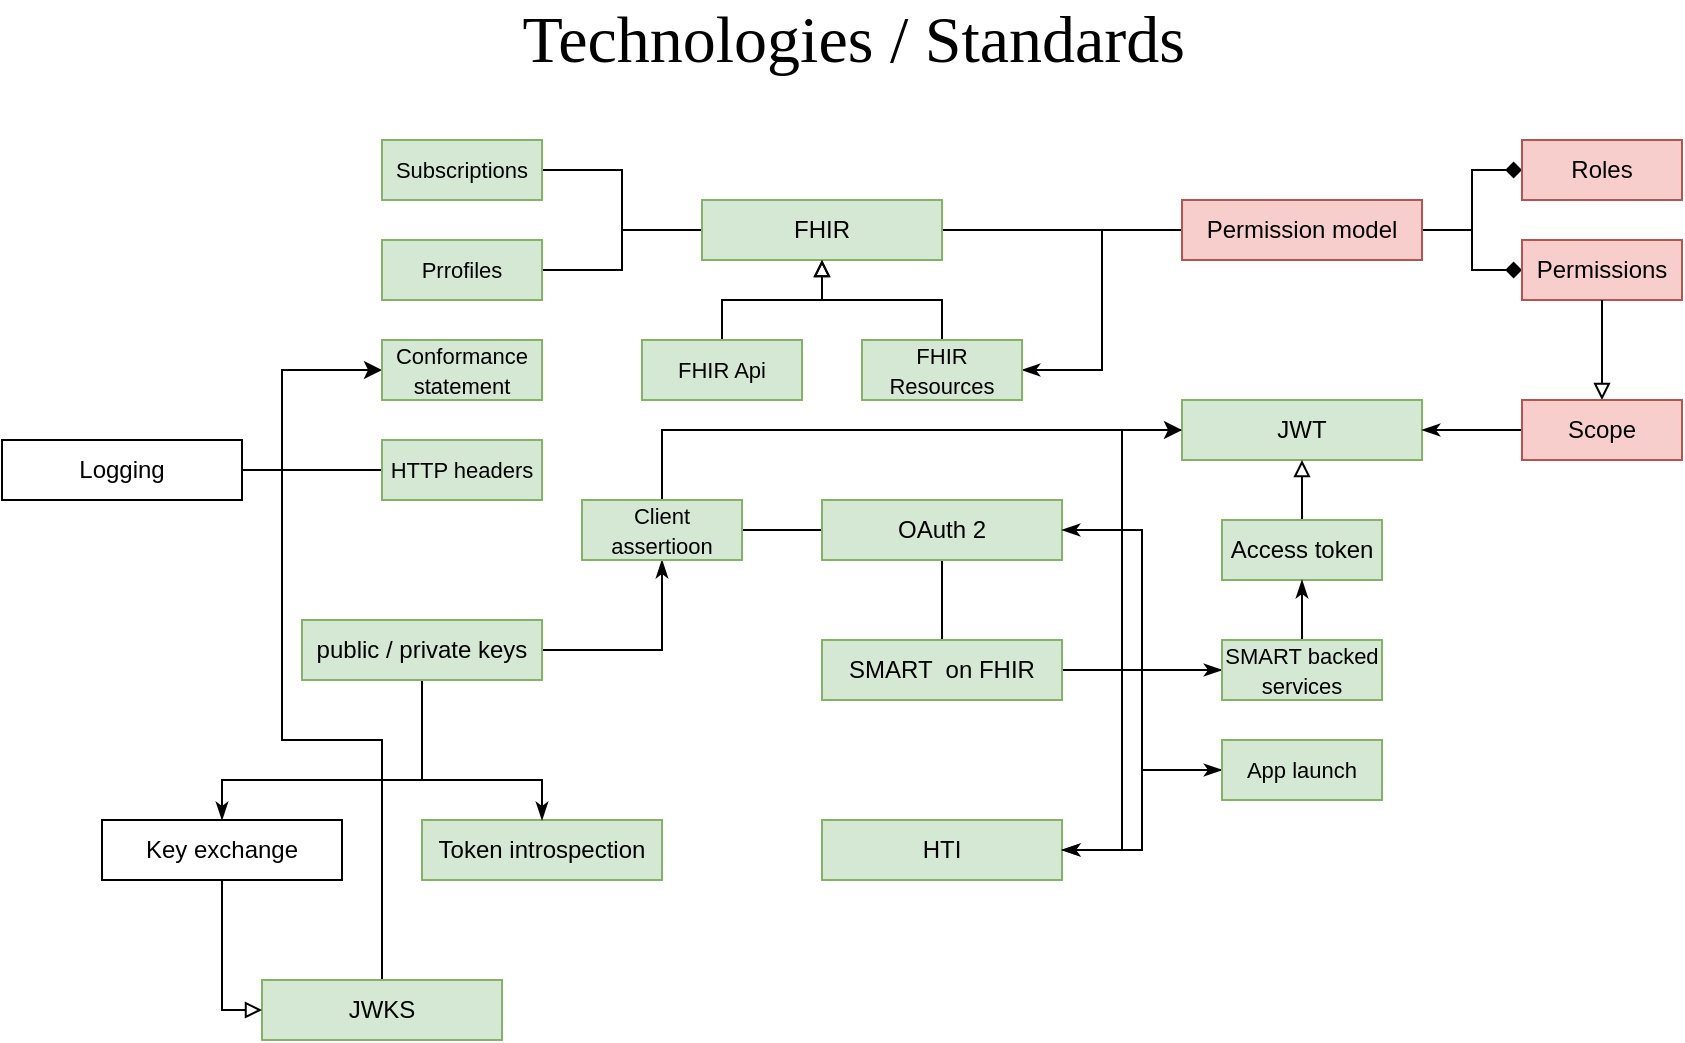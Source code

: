 <mxfile version="20.0.1" type="github">
  <diagram id="hdT38cISPhcPABBQvK0h" name="Page-1">
    <mxGraphModel dx="941" dy="620" grid="1" gridSize="10" guides="1" tooltips="1" connect="1" arrows="1" fold="1" page="1" pageScale="1" pageWidth="827" pageHeight="1169" math="0" shadow="0">
      <root>
        <mxCell id="0" />
        <mxCell id="1" parent="0" />
        <mxCell id="IOakIcqmB4f96Q637ICv-36" style="edgeStyle=orthogonalEdgeStyle;rounded=0;orthogonalLoop=1;jettySize=auto;html=1;entryX=1;entryY=0.5;entryDx=0;entryDy=0;fontFamily=Tahoma;fontSize=11;endArrow=none;endFill=0;" edge="1" parent="1" source="IOakIcqmB4f96Q637ICv-5" target="IOakIcqmB4f96Q637ICv-28">
          <mxGeometry relative="1" as="geometry" />
        </mxCell>
        <mxCell id="IOakIcqmB4f96Q637ICv-37" style="edgeStyle=orthogonalEdgeStyle;rounded=0;orthogonalLoop=1;jettySize=auto;html=1;entryX=1;entryY=0.5;entryDx=0;entryDy=0;fontFamily=Tahoma;fontSize=11;endArrow=none;endFill=0;" edge="1" parent="1" source="IOakIcqmB4f96Q637ICv-5" target="IOakIcqmB4f96Q637ICv-29">
          <mxGeometry relative="1" as="geometry" />
        </mxCell>
        <mxCell id="IOakIcqmB4f96Q637ICv-38" style="edgeStyle=orthogonalEdgeStyle;rounded=0;orthogonalLoop=1;jettySize=auto;html=1;fontFamily=Tahoma;fontSize=11;endArrow=none;endFill=0;" edge="1" parent="1" source="IOakIcqmB4f96Q637ICv-5" target="IOakIcqmB4f96Q637ICv-17">
          <mxGeometry relative="1" as="geometry" />
        </mxCell>
        <mxCell id="IOakIcqmB4f96Q637ICv-5" value="FHIR" style="rounded=0;whiteSpace=wrap;html=1;fillColor=#d5e8d4;strokeColor=#82b366;" vertex="1" parent="1">
          <mxGeometry x="390" y="140" width="120" height="30" as="geometry" />
        </mxCell>
        <mxCell id="IOakIcqmB4f96Q637ICv-7" value="Technologies / Standards&amp;nbsp;" style="text;html=1;strokeColor=none;fillColor=none;align=center;verticalAlign=middle;whiteSpace=wrap;rounded=0;fontFamily=Tahoma;fontSize=33;" vertex="1" parent="1">
          <mxGeometry x="270" y="40" width="400" height="40" as="geometry" />
        </mxCell>
        <mxCell id="IOakIcqmB4f96Q637ICv-58" style="edgeStyle=orthogonalEdgeStyle;rounded=0;orthogonalLoop=1;jettySize=auto;html=1;fontFamily=Tahoma;fontSize=11;endArrow=none;endFill=0;" edge="1" parent="1" source="IOakIcqmB4f96Q637ICv-10" target="IOakIcqmB4f96Q637ICv-11">
          <mxGeometry relative="1" as="geometry" />
        </mxCell>
        <mxCell id="IOakIcqmB4f96Q637ICv-64" style="edgeStyle=orthogonalEdgeStyle;rounded=0;orthogonalLoop=1;jettySize=auto;html=1;entryX=1;entryY=0.5;entryDx=0;entryDy=0;fontFamily=Tahoma;fontSize=11;endArrow=none;endFill=0;" edge="1" parent="1" source="IOakIcqmB4f96Q637ICv-10" target="IOakIcqmB4f96Q637ICv-35">
          <mxGeometry relative="1" as="geometry" />
        </mxCell>
        <mxCell id="IOakIcqmB4f96Q637ICv-10" value="OAuth 2" style="rounded=0;whiteSpace=wrap;html=1;fillColor=#d5e8d4;strokeColor=#82b366;" vertex="1" parent="1">
          <mxGeometry x="450" y="290" width="120" height="30" as="geometry" />
        </mxCell>
        <mxCell id="IOakIcqmB4f96Q637ICv-51" style="edgeStyle=orthogonalEdgeStyle;rounded=0;orthogonalLoop=1;jettySize=auto;html=1;entryX=0;entryY=0.5;entryDx=0;entryDy=0;fontFamily=Tahoma;fontSize=11;endArrow=classicThin;endFill=1;" edge="1" parent="1" source="IOakIcqmB4f96Q637ICv-11" target="IOakIcqmB4f96Q637ICv-24">
          <mxGeometry relative="1" as="geometry" />
        </mxCell>
        <mxCell id="IOakIcqmB4f96Q637ICv-52" style="edgeStyle=orthogonalEdgeStyle;rounded=0;orthogonalLoop=1;jettySize=auto;html=1;entryX=0;entryY=0.5;entryDx=0;entryDy=0;fontFamily=Tahoma;fontSize=11;endArrow=classicThin;endFill=1;" edge="1" parent="1" source="IOakIcqmB4f96Q637ICv-11" target="IOakIcqmB4f96Q637ICv-26">
          <mxGeometry relative="1" as="geometry" />
        </mxCell>
        <mxCell id="IOakIcqmB4f96Q637ICv-11" value="SMART &amp;nbsp;on FHIR" style="rounded=0;whiteSpace=wrap;html=1;fillColor=#d5e8d4;strokeColor=#82b366;" vertex="1" parent="1">
          <mxGeometry x="450" y="360" width="120" height="30" as="geometry" />
        </mxCell>
        <mxCell id="IOakIcqmB4f96Q637ICv-12" value="HTI" style="rounded=0;whiteSpace=wrap;html=1;fillColor=#d5e8d4;strokeColor=#82b366;" vertex="1" parent="1">
          <mxGeometry x="450" y="450" width="120" height="30" as="geometry" />
        </mxCell>
        <mxCell id="IOakIcqmB4f96Q637ICv-13" value="Token introspection" style="rounded=0;whiteSpace=wrap;html=1;fillColor=#d5e8d4;strokeColor=#82b366;" vertex="1" parent="1">
          <mxGeometry x="250" y="450" width="120" height="30" as="geometry" />
        </mxCell>
        <mxCell id="IOakIcqmB4f96Q637ICv-46" style="edgeStyle=orthogonalEdgeStyle;rounded=0;orthogonalLoop=1;jettySize=auto;html=1;fontFamily=Tahoma;fontSize=11;endArrow=classicThin;endFill=1;entryX=0.5;entryY=0;entryDx=0;entryDy=0;" edge="1" parent="1" source="IOakIcqmB4f96Q637ICv-14" target="IOakIcqmB4f96Q637ICv-22">
          <mxGeometry relative="1" as="geometry">
            <mxPoint x="150" y="440" as="targetPoint" />
            <Array as="points">
              <mxPoint x="250" y="430" />
              <mxPoint x="150" y="430" />
            </Array>
          </mxGeometry>
        </mxCell>
        <mxCell id="IOakIcqmB4f96Q637ICv-47" style="edgeStyle=orthogonalEdgeStyle;rounded=0;orthogonalLoop=1;jettySize=auto;html=1;entryX=0.5;entryY=0;entryDx=0;entryDy=0;fontFamily=Tahoma;fontSize=11;endArrow=classicThin;endFill=1;" edge="1" parent="1" source="IOakIcqmB4f96Q637ICv-14" target="IOakIcqmB4f96Q637ICv-13">
          <mxGeometry relative="1" as="geometry">
            <Array as="points">
              <mxPoint x="250" y="430" />
              <mxPoint x="310" y="430" />
            </Array>
          </mxGeometry>
        </mxCell>
        <mxCell id="IOakIcqmB4f96Q637ICv-63" style="edgeStyle=orthogonalEdgeStyle;rounded=0;orthogonalLoop=1;jettySize=auto;html=1;entryX=0.5;entryY=1;entryDx=0;entryDy=0;fontFamily=Tahoma;fontSize=11;endArrow=classicThin;endFill=1;" edge="1" parent="1" source="IOakIcqmB4f96Q637ICv-14" target="IOakIcqmB4f96Q637ICv-35">
          <mxGeometry relative="1" as="geometry" />
        </mxCell>
        <mxCell id="IOakIcqmB4f96Q637ICv-14" value="public / private keys" style="rounded=0;whiteSpace=wrap;html=1;fillColor=#d5e8d4;strokeColor=#82b366;" vertex="1" parent="1">
          <mxGeometry x="190" y="350" width="120" height="30" as="geometry" />
        </mxCell>
        <mxCell id="IOakIcqmB4f96Q637ICv-49" style="edgeStyle=orthogonalEdgeStyle;rounded=0;orthogonalLoop=1;jettySize=auto;html=1;entryX=1;entryY=0.5;entryDx=0;entryDy=0;fontFamily=Tahoma;fontSize=11;endArrow=classicThin;endFill=1;" edge="1" parent="1" source="IOakIcqmB4f96Q637ICv-15" target="IOakIcqmB4f96Q637ICv-12">
          <mxGeometry relative="1" as="geometry" />
        </mxCell>
        <mxCell id="IOakIcqmB4f96Q637ICv-15" value="JWT" style="rounded=0;whiteSpace=wrap;html=1;fillColor=#d5e8d4;strokeColor=#82b366;" vertex="1" parent="1">
          <mxGeometry x="630" y="240" width="120" height="30" as="geometry" />
        </mxCell>
        <mxCell id="IOakIcqmB4f96Q637ICv-59" style="edgeStyle=orthogonalEdgeStyle;rounded=0;orthogonalLoop=1;jettySize=auto;html=1;entryX=0;entryY=0.5;entryDx=0;entryDy=0;fontFamily=Tahoma;fontSize=11;endArrow=classic;endFill=1;" edge="1" parent="1" source="IOakIcqmB4f96Q637ICv-16" target="IOakIcqmB4f96Q637ICv-31">
          <mxGeometry relative="1" as="geometry">
            <Array as="points">
              <mxPoint x="230" y="410" />
              <mxPoint x="180" y="410" />
              <mxPoint x="180" y="225" />
            </Array>
          </mxGeometry>
        </mxCell>
        <mxCell id="IOakIcqmB4f96Q637ICv-16" value="JWKS" style="rounded=0;whiteSpace=wrap;html=1;fillColor=#d5e8d4;strokeColor=#82b366;" vertex="1" parent="1">
          <mxGeometry x="170" y="530" width="120" height="30" as="geometry" />
        </mxCell>
        <mxCell id="IOakIcqmB4f96Q637ICv-40" style="edgeStyle=orthogonalEdgeStyle;rounded=0;orthogonalLoop=1;jettySize=auto;html=1;fontFamily=Tahoma;fontSize=11;endArrow=diamond;endFill=1;" edge="1" parent="1" source="IOakIcqmB4f96Q637ICv-17" target="IOakIcqmB4f96Q637ICv-19">
          <mxGeometry relative="1" as="geometry" />
        </mxCell>
        <mxCell id="IOakIcqmB4f96Q637ICv-41" style="edgeStyle=orthogonalEdgeStyle;rounded=0;orthogonalLoop=1;jettySize=auto;html=1;entryX=0;entryY=0.5;entryDx=0;entryDy=0;fontFamily=Tahoma;fontSize=11;endArrow=diamond;endFill=1;" edge="1" parent="1" source="IOakIcqmB4f96Q637ICv-17" target="IOakIcqmB4f96Q637ICv-18">
          <mxGeometry relative="1" as="geometry" />
        </mxCell>
        <mxCell id="IOakIcqmB4f96Q637ICv-54" style="edgeStyle=orthogonalEdgeStyle;rounded=0;orthogonalLoop=1;jettySize=auto;html=1;entryX=1;entryY=0.5;entryDx=0;entryDy=0;fontFamily=Tahoma;fontSize=11;endArrow=classicThin;endFill=1;" edge="1" parent="1" source="IOakIcqmB4f96Q637ICv-17" target="IOakIcqmB4f96Q637ICv-34">
          <mxGeometry relative="1" as="geometry" />
        </mxCell>
        <mxCell id="IOakIcqmB4f96Q637ICv-17" value="Permission model" style="rounded=0;whiteSpace=wrap;html=1;fillColor=#f8cecc;strokeColor=#b85450;" vertex="1" parent="1">
          <mxGeometry x="630" y="140" width="120" height="30" as="geometry" />
        </mxCell>
        <mxCell id="IOakIcqmB4f96Q637ICv-18" value="Roles" style="rounded=0;whiteSpace=wrap;html=1;fillColor=#f8cecc;strokeColor=#b85450;" vertex="1" parent="1">
          <mxGeometry x="800" y="110" width="80" height="30" as="geometry" />
        </mxCell>
        <mxCell id="IOakIcqmB4f96Q637ICv-19" value="Permissions" style="rounded=0;whiteSpace=wrap;html=1;fillColor=#f8cecc;strokeColor=#b85450;" vertex="1" parent="1">
          <mxGeometry x="800" y="160" width="80" height="30" as="geometry" />
        </mxCell>
        <mxCell id="IOakIcqmB4f96Q637ICv-43" style="edgeStyle=orthogonalEdgeStyle;rounded=0;orthogonalLoop=1;jettySize=auto;html=1;entryX=1;entryY=0.5;entryDx=0;entryDy=0;fontFamily=Tahoma;fontSize=11;endArrow=classicThin;endFill=1;" edge="1" parent="1" source="IOakIcqmB4f96Q637ICv-20" target="IOakIcqmB4f96Q637ICv-15">
          <mxGeometry relative="1" as="geometry" />
        </mxCell>
        <mxCell id="IOakIcqmB4f96Q637ICv-61" style="edgeStyle=orthogonalEdgeStyle;rounded=0;orthogonalLoop=1;jettySize=auto;html=1;fontFamily=Tahoma;fontSize=11;endArrow=block;endFill=0;exitX=0.5;exitY=1;exitDx=0;exitDy=0;" edge="1" parent="1" source="IOakIcqmB4f96Q637ICv-19" target="IOakIcqmB4f96Q637ICv-20">
          <mxGeometry relative="1" as="geometry" />
        </mxCell>
        <mxCell id="IOakIcqmB4f96Q637ICv-20" value="Scope" style="rounded=0;whiteSpace=wrap;html=1;fillColor=#f8cecc;strokeColor=#b85450;" vertex="1" parent="1">
          <mxGeometry x="800" y="240" width="80" height="30" as="geometry" />
        </mxCell>
        <mxCell id="IOakIcqmB4f96Q637ICv-45" style="edgeStyle=orthogonalEdgeStyle;rounded=0;orthogonalLoop=1;jettySize=auto;html=1;fontFamily=Tahoma;fontSize=11;endArrow=none;endFill=0;" edge="1" parent="1" source="IOakIcqmB4f96Q637ICv-21">
          <mxGeometry relative="1" as="geometry">
            <mxPoint x="230" y="275" as="targetPoint" />
          </mxGeometry>
        </mxCell>
        <mxCell id="IOakIcqmB4f96Q637ICv-21" value="Logging" style="rounded=0;whiteSpace=wrap;html=1;" vertex="1" parent="1">
          <mxGeometry x="40" y="260" width="120" height="30" as="geometry" />
        </mxCell>
        <mxCell id="IOakIcqmB4f96Q637ICv-48" style="edgeStyle=orthogonalEdgeStyle;rounded=0;orthogonalLoop=1;jettySize=auto;html=1;entryX=0;entryY=0.5;entryDx=0;entryDy=0;fontFamily=Tahoma;fontSize=11;endArrow=block;endFill=0;" edge="1" parent="1" source="IOakIcqmB4f96Q637ICv-22" target="IOakIcqmB4f96Q637ICv-16">
          <mxGeometry relative="1" as="geometry" />
        </mxCell>
        <mxCell id="IOakIcqmB4f96Q637ICv-22" value="Key exchange" style="rounded=0;whiteSpace=wrap;html=1;" vertex="1" parent="1">
          <mxGeometry x="90" y="450" width="120" height="30" as="geometry" />
        </mxCell>
        <mxCell id="IOakIcqmB4f96Q637ICv-44" style="edgeStyle=orthogonalEdgeStyle;rounded=0;orthogonalLoop=1;jettySize=auto;html=1;entryX=0.5;entryY=1;entryDx=0;entryDy=0;fontFamily=Tahoma;fontSize=11;endArrow=block;endFill=0;" edge="1" parent="1" source="IOakIcqmB4f96Q637ICv-23" target="IOakIcqmB4f96Q637ICv-15">
          <mxGeometry relative="1" as="geometry" />
        </mxCell>
        <mxCell id="IOakIcqmB4f96Q637ICv-23" value="Access token" style="rounded=0;whiteSpace=wrap;html=1;fillColor=#d5e8d4;strokeColor=#82b366;" vertex="1" parent="1">
          <mxGeometry x="650" y="300" width="80" height="30" as="geometry" />
        </mxCell>
        <mxCell id="IOakIcqmB4f96Q637ICv-50" style="edgeStyle=orthogonalEdgeStyle;rounded=0;orthogonalLoop=1;jettySize=auto;html=1;entryX=1;entryY=0.5;entryDx=0;entryDy=0;fontFamily=Tahoma;fontSize=11;endArrow=classicThin;endFill=1;" edge="1" parent="1" source="IOakIcqmB4f96Q637ICv-24" target="IOakIcqmB4f96Q637ICv-10">
          <mxGeometry relative="1" as="geometry" />
        </mxCell>
        <mxCell id="IOakIcqmB4f96Q637ICv-62" style="edgeStyle=orthogonalEdgeStyle;rounded=0;orthogonalLoop=1;jettySize=auto;html=1;entryX=0.5;entryY=1;entryDx=0;entryDy=0;fontFamily=Tahoma;fontSize=11;endArrow=classicThin;endFill=1;" edge="1" parent="1" source="IOakIcqmB4f96Q637ICv-24" target="IOakIcqmB4f96Q637ICv-23">
          <mxGeometry relative="1" as="geometry" />
        </mxCell>
        <mxCell id="IOakIcqmB4f96Q637ICv-24" value="&lt;font style=&quot;font-size: 11px;&quot;&gt;SMART backed services&lt;/font&gt;" style="rounded=0;whiteSpace=wrap;html=1;fillColor=#d5e8d4;strokeColor=#82b366;" vertex="1" parent="1">
          <mxGeometry x="650" y="360" width="80" height="30" as="geometry" />
        </mxCell>
        <mxCell id="IOakIcqmB4f96Q637ICv-25" value="&lt;font style=&quot;font-size: 11px;&quot;&gt;App launch&lt;/font&gt;" style="rounded=0;whiteSpace=wrap;html=1;fillColor=#d5e8d4;strokeColor=#82b366;" vertex="1" parent="1">
          <mxGeometry x="650" y="410" width="80" height="30" as="geometry" />
        </mxCell>
        <mxCell id="IOakIcqmB4f96Q637ICv-53" style="edgeStyle=orthogonalEdgeStyle;rounded=0;orthogonalLoop=1;jettySize=auto;html=1;entryX=1;entryY=0.5;entryDx=0;entryDy=0;fontFamily=Tahoma;fontSize=11;endArrow=classicThin;endFill=1;" edge="1" parent="1" source="IOakIcqmB4f96Q637ICv-26" target="IOakIcqmB4f96Q637ICv-12">
          <mxGeometry relative="1" as="geometry" />
        </mxCell>
        <mxCell id="IOakIcqmB4f96Q637ICv-26" value="&lt;font style=&quot;font-size: 11px;&quot;&gt;App launch&lt;/font&gt;" style="rounded=0;whiteSpace=wrap;html=1;fillColor=#d5e8d4;strokeColor=#82b366;" vertex="1" parent="1">
          <mxGeometry x="650" y="410" width="80" height="30" as="geometry" />
        </mxCell>
        <mxCell id="IOakIcqmB4f96Q637ICv-27" value="&lt;font style=&quot;font-size: 11px;&quot;&gt;Subscriptions&lt;/font&gt;" style="rounded=0;whiteSpace=wrap;html=1;fillColor=#d5e8d4;strokeColor=#82b366;" vertex="1" parent="1">
          <mxGeometry x="230" y="110" width="80" height="30" as="geometry" />
        </mxCell>
        <mxCell id="IOakIcqmB4f96Q637ICv-28" value="&lt;font style=&quot;font-size: 11px;&quot;&gt;Subscriptions&lt;/font&gt;" style="rounded=0;whiteSpace=wrap;html=1;fillColor=#d5e8d4;strokeColor=#82b366;" vertex="1" parent="1">
          <mxGeometry x="230" y="110" width="80" height="30" as="geometry" />
        </mxCell>
        <mxCell id="IOakIcqmB4f96Q637ICv-29" value="&lt;font style=&quot;font-size: 11px;&quot;&gt;Prrofiles&lt;/font&gt;" style="rounded=0;whiteSpace=wrap;html=1;fillColor=#d5e8d4;strokeColor=#82b366;" vertex="1" parent="1">
          <mxGeometry x="230" y="160" width="80" height="30" as="geometry" />
        </mxCell>
        <mxCell id="IOakIcqmB4f96Q637ICv-31" value="&lt;font style=&quot;font-size: 11px;&quot;&gt;Conformance statement&lt;/font&gt;" style="rounded=0;whiteSpace=wrap;html=1;fillColor=#d5e8d4;strokeColor=#82b366;" vertex="1" parent="1">
          <mxGeometry x="230" y="210" width="80" height="30" as="geometry" />
        </mxCell>
        <mxCell id="IOakIcqmB4f96Q637ICv-32" value="&lt;font style=&quot;font-size: 11px;&quot;&gt;HTTP headers&lt;/font&gt;" style="rounded=0;whiteSpace=wrap;html=1;fillColor=#d5e8d4;strokeColor=#82b366;" vertex="1" parent="1">
          <mxGeometry x="230" y="260" width="80" height="30" as="geometry" />
        </mxCell>
        <mxCell id="IOakIcqmB4f96Q637ICv-55" style="edgeStyle=orthogonalEdgeStyle;rounded=0;orthogonalLoop=1;jettySize=auto;html=1;entryX=0.5;entryY=1;entryDx=0;entryDy=0;fontFamily=Tahoma;fontSize=11;endArrow=block;endFill=0;" edge="1" parent="1" source="IOakIcqmB4f96Q637ICv-33" target="IOakIcqmB4f96Q637ICv-5">
          <mxGeometry relative="1" as="geometry" />
        </mxCell>
        <mxCell id="IOakIcqmB4f96Q637ICv-33" value="&lt;font style=&quot;font-size: 11px;&quot;&gt;FHIR Api&lt;/font&gt;" style="rounded=0;whiteSpace=wrap;html=1;fillColor=#d5e8d4;strokeColor=#82b366;" vertex="1" parent="1">
          <mxGeometry x="360" y="210" width="80" height="30" as="geometry" />
        </mxCell>
        <mxCell id="IOakIcqmB4f96Q637ICv-56" style="edgeStyle=orthogonalEdgeStyle;rounded=0;orthogonalLoop=1;jettySize=auto;html=1;entryX=0.5;entryY=1;entryDx=0;entryDy=0;fontFamily=Tahoma;fontSize=11;endArrow=block;endFill=0;" edge="1" parent="1" source="IOakIcqmB4f96Q637ICv-34" target="IOakIcqmB4f96Q637ICv-5">
          <mxGeometry relative="1" as="geometry" />
        </mxCell>
        <mxCell id="IOakIcqmB4f96Q637ICv-34" value="&lt;font style=&quot;font-size: 11px;&quot;&gt;FHIR Resources&lt;/font&gt;" style="rounded=0;whiteSpace=wrap;html=1;fillColor=#d5e8d4;strokeColor=#82b366;" vertex="1" parent="1">
          <mxGeometry x="470" y="210" width="80" height="30" as="geometry" />
        </mxCell>
        <mxCell id="IOakIcqmB4f96Q637ICv-57" style="edgeStyle=orthogonalEdgeStyle;rounded=0;orthogonalLoop=1;jettySize=auto;html=1;entryX=0;entryY=0.5;entryDx=0;entryDy=0;fontFamily=Tahoma;fontSize=11;endArrow=classic;endFill=1;exitX=0.5;exitY=0;exitDx=0;exitDy=0;" edge="1" parent="1" source="IOakIcqmB4f96Q637ICv-35" target="IOakIcqmB4f96Q637ICv-15">
          <mxGeometry relative="1" as="geometry" />
        </mxCell>
        <mxCell id="IOakIcqmB4f96Q637ICv-35" value="&lt;font style=&quot;font-size: 11px;&quot;&gt;Client assertioon&lt;/font&gt;" style="rounded=0;whiteSpace=wrap;html=1;fillColor=#d5e8d4;strokeColor=#82b366;" vertex="1" parent="1">
          <mxGeometry x="330" y="290" width="80" height="30" as="geometry" />
        </mxCell>
      </root>
    </mxGraphModel>
  </diagram>
</mxfile>
